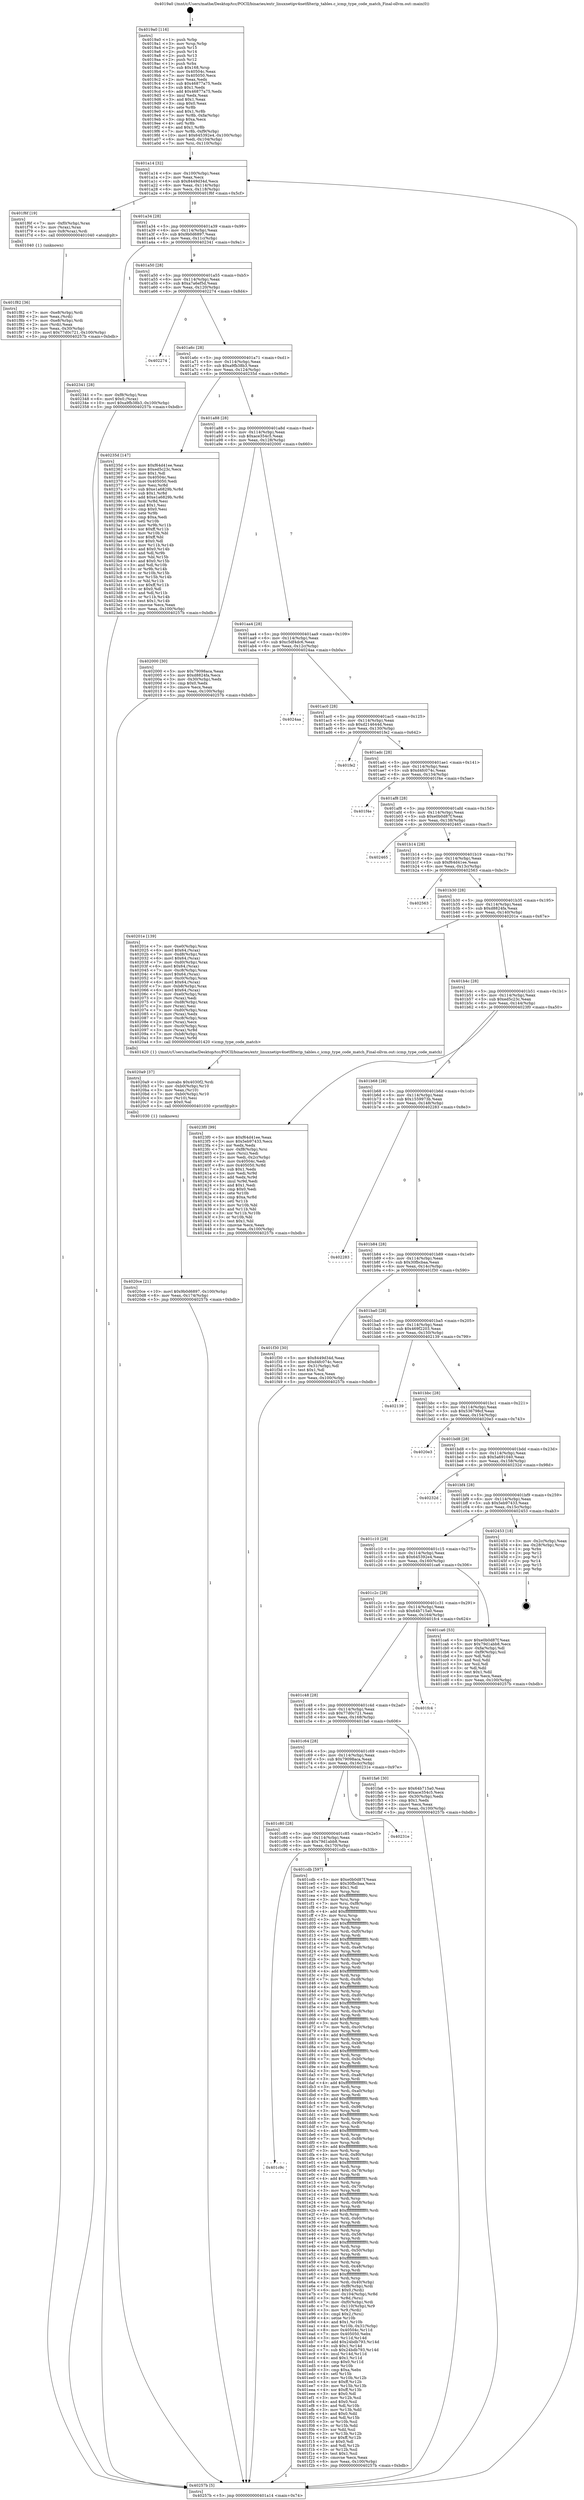 digraph "0x4019a0" {
  label = "0x4019a0 (/mnt/c/Users/mathe/Desktop/tcc/POCII/binaries/extr_linuxnetipv4netfilterip_tables.c_icmp_type_code_match_Final-ollvm.out::main(0))"
  labelloc = "t"
  node[shape=record]

  Entry [label="",width=0.3,height=0.3,shape=circle,fillcolor=black,style=filled]
  "0x401a14" [label="{
     0x401a14 [32]\l
     | [instrs]\l
     &nbsp;&nbsp;0x401a14 \<+6\>: mov -0x100(%rbp),%eax\l
     &nbsp;&nbsp;0x401a1a \<+2\>: mov %eax,%ecx\l
     &nbsp;&nbsp;0x401a1c \<+6\>: sub $0x8449d34d,%ecx\l
     &nbsp;&nbsp;0x401a22 \<+6\>: mov %eax,-0x114(%rbp)\l
     &nbsp;&nbsp;0x401a28 \<+6\>: mov %ecx,-0x118(%rbp)\l
     &nbsp;&nbsp;0x401a2e \<+6\>: je 0000000000401f6f \<main+0x5cf\>\l
  }"]
  "0x401f6f" [label="{
     0x401f6f [19]\l
     | [instrs]\l
     &nbsp;&nbsp;0x401f6f \<+7\>: mov -0xf0(%rbp),%rax\l
     &nbsp;&nbsp;0x401f76 \<+3\>: mov (%rax),%rax\l
     &nbsp;&nbsp;0x401f79 \<+4\>: mov 0x8(%rax),%rdi\l
     &nbsp;&nbsp;0x401f7d \<+5\>: call 0000000000401040 \<atoi@plt\>\l
     | [calls]\l
     &nbsp;&nbsp;0x401040 \{1\} (unknown)\l
  }"]
  "0x401a34" [label="{
     0x401a34 [28]\l
     | [instrs]\l
     &nbsp;&nbsp;0x401a34 \<+5\>: jmp 0000000000401a39 \<main+0x99\>\l
     &nbsp;&nbsp;0x401a39 \<+6\>: mov -0x114(%rbp),%eax\l
     &nbsp;&nbsp;0x401a3f \<+5\>: sub $0x9b0d6897,%eax\l
     &nbsp;&nbsp;0x401a44 \<+6\>: mov %eax,-0x11c(%rbp)\l
     &nbsp;&nbsp;0x401a4a \<+6\>: je 0000000000402341 \<main+0x9a1\>\l
  }"]
  Exit [label="",width=0.3,height=0.3,shape=circle,fillcolor=black,style=filled,peripheries=2]
  "0x402341" [label="{
     0x402341 [28]\l
     | [instrs]\l
     &nbsp;&nbsp;0x402341 \<+7\>: mov -0xf8(%rbp),%rax\l
     &nbsp;&nbsp;0x402348 \<+6\>: movl $0x0,(%rax)\l
     &nbsp;&nbsp;0x40234e \<+10\>: movl $0xa9fb38b3,-0x100(%rbp)\l
     &nbsp;&nbsp;0x402358 \<+5\>: jmp 000000000040257b \<main+0xbdb\>\l
  }"]
  "0x401a50" [label="{
     0x401a50 [28]\l
     | [instrs]\l
     &nbsp;&nbsp;0x401a50 \<+5\>: jmp 0000000000401a55 \<main+0xb5\>\l
     &nbsp;&nbsp;0x401a55 \<+6\>: mov -0x114(%rbp),%eax\l
     &nbsp;&nbsp;0x401a5b \<+5\>: sub $0xa7a6ef5d,%eax\l
     &nbsp;&nbsp;0x401a60 \<+6\>: mov %eax,-0x120(%rbp)\l
     &nbsp;&nbsp;0x401a66 \<+6\>: je 0000000000402274 \<main+0x8d4\>\l
  }"]
  "0x4020ce" [label="{
     0x4020ce [21]\l
     | [instrs]\l
     &nbsp;&nbsp;0x4020ce \<+10\>: movl $0x9b0d6897,-0x100(%rbp)\l
     &nbsp;&nbsp;0x4020d8 \<+6\>: mov %eax,-0x174(%rbp)\l
     &nbsp;&nbsp;0x4020de \<+5\>: jmp 000000000040257b \<main+0xbdb\>\l
  }"]
  "0x402274" [label="{
     0x402274\l
  }", style=dashed]
  "0x401a6c" [label="{
     0x401a6c [28]\l
     | [instrs]\l
     &nbsp;&nbsp;0x401a6c \<+5\>: jmp 0000000000401a71 \<main+0xd1\>\l
     &nbsp;&nbsp;0x401a71 \<+6\>: mov -0x114(%rbp),%eax\l
     &nbsp;&nbsp;0x401a77 \<+5\>: sub $0xa9fb38b3,%eax\l
     &nbsp;&nbsp;0x401a7c \<+6\>: mov %eax,-0x124(%rbp)\l
     &nbsp;&nbsp;0x401a82 \<+6\>: je 000000000040235d \<main+0x9bd\>\l
  }"]
  "0x4020a9" [label="{
     0x4020a9 [37]\l
     | [instrs]\l
     &nbsp;&nbsp;0x4020a9 \<+10\>: movabs $0x4030f2,%rdi\l
     &nbsp;&nbsp;0x4020b3 \<+7\>: mov -0xb0(%rbp),%r10\l
     &nbsp;&nbsp;0x4020ba \<+3\>: mov %eax,(%r10)\l
     &nbsp;&nbsp;0x4020bd \<+7\>: mov -0xb0(%rbp),%r10\l
     &nbsp;&nbsp;0x4020c4 \<+3\>: mov (%r10),%esi\l
     &nbsp;&nbsp;0x4020c7 \<+2\>: mov $0x0,%al\l
     &nbsp;&nbsp;0x4020c9 \<+5\>: call 0000000000401030 \<printf@plt\>\l
     | [calls]\l
     &nbsp;&nbsp;0x401030 \{1\} (unknown)\l
  }"]
  "0x40235d" [label="{
     0x40235d [147]\l
     | [instrs]\l
     &nbsp;&nbsp;0x40235d \<+5\>: mov $0xf64d41ee,%eax\l
     &nbsp;&nbsp;0x402362 \<+5\>: mov $0xed5c23c,%ecx\l
     &nbsp;&nbsp;0x402367 \<+2\>: mov $0x1,%dl\l
     &nbsp;&nbsp;0x402369 \<+7\>: mov 0x40504c,%esi\l
     &nbsp;&nbsp;0x402370 \<+7\>: mov 0x405050,%edi\l
     &nbsp;&nbsp;0x402377 \<+3\>: mov %esi,%r8d\l
     &nbsp;&nbsp;0x40237a \<+7\>: sub $0xe1a6829b,%r8d\l
     &nbsp;&nbsp;0x402381 \<+4\>: sub $0x1,%r8d\l
     &nbsp;&nbsp;0x402385 \<+7\>: add $0xe1a6829b,%r8d\l
     &nbsp;&nbsp;0x40238c \<+4\>: imul %r8d,%esi\l
     &nbsp;&nbsp;0x402390 \<+3\>: and $0x1,%esi\l
     &nbsp;&nbsp;0x402393 \<+3\>: cmp $0x0,%esi\l
     &nbsp;&nbsp;0x402396 \<+4\>: sete %r9b\l
     &nbsp;&nbsp;0x40239a \<+3\>: cmp $0xa,%edi\l
     &nbsp;&nbsp;0x40239d \<+4\>: setl %r10b\l
     &nbsp;&nbsp;0x4023a1 \<+3\>: mov %r9b,%r11b\l
     &nbsp;&nbsp;0x4023a4 \<+4\>: xor $0xff,%r11b\l
     &nbsp;&nbsp;0x4023a8 \<+3\>: mov %r10b,%bl\l
     &nbsp;&nbsp;0x4023ab \<+3\>: xor $0xff,%bl\l
     &nbsp;&nbsp;0x4023ae \<+3\>: xor $0x0,%dl\l
     &nbsp;&nbsp;0x4023b1 \<+3\>: mov %r11b,%r14b\l
     &nbsp;&nbsp;0x4023b4 \<+4\>: and $0x0,%r14b\l
     &nbsp;&nbsp;0x4023b8 \<+3\>: and %dl,%r9b\l
     &nbsp;&nbsp;0x4023bb \<+3\>: mov %bl,%r15b\l
     &nbsp;&nbsp;0x4023be \<+4\>: and $0x0,%r15b\l
     &nbsp;&nbsp;0x4023c2 \<+3\>: and %dl,%r10b\l
     &nbsp;&nbsp;0x4023c5 \<+3\>: or %r9b,%r14b\l
     &nbsp;&nbsp;0x4023c8 \<+3\>: or %r10b,%r15b\l
     &nbsp;&nbsp;0x4023cb \<+3\>: xor %r15b,%r14b\l
     &nbsp;&nbsp;0x4023ce \<+3\>: or %bl,%r11b\l
     &nbsp;&nbsp;0x4023d1 \<+4\>: xor $0xff,%r11b\l
     &nbsp;&nbsp;0x4023d5 \<+3\>: or $0x0,%dl\l
     &nbsp;&nbsp;0x4023d8 \<+3\>: and %dl,%r11b\l
     &nbsp;&nbsp;0x4023db \<+3\>: or %r11b,%r14b\l
     &nbsp;&nbsp;0x4023de \<+4\>: test $0x1,%r14b\l
     &nbsp;&nbsp;0x4023e2 \<+3\>: cmovne %ecx,%eax\l
     &nbsp;&nbsp;0x4023e5 \<+6\>: mov %eax,-0x100(%rbp)\l
     &nbsp;&nbsp;0x4023eb \<+5\>: jmp 000000000040257b \<main+0xbdb\>\l
  }"]
  "0x401a88" [label="{
     0x401a88 [28]\l
     | [instrs]\l
     &nbsp;&nbsp;0x401a88 \<+5\>: jmp 0000000000401a8d \<main+0xed\>\l
     &nbsp;&nbsp;0x401a8d \<+6\>: mov -0x114(%rbp),%eax\l
     &nbsp;&nbsp;0x401a93 \<+5\>: sub $0xace354c5,%eax\l
     &nbsp;&nbsp;0x401a98 \<+6\>: mov %eax,-0x128(%rbp)\l
     &nbsp;&nbsp;0x401a9e \<+6\>: je 0000000000402000 \<main+0x660\>\l
  }"]
  "0x401f82" [label="{
     0x401f82 [36]\l
     | [instrs]\l
     &nbsp;&nbsp;0x401f82 \<+7\>: mov -0xe8(%rbp),%rdi\l
     &nbsp;&nbsp;0x401f89 \<+2\>: mov %eax,(%rdi)\l
     &nbsp;&nbsp;0x401f8b \<+7\>: mov -0xe8(%rbp),%rdi\l
     &nbsp;&nbsp;0x401f92 \<+2\>: mov (%rdi),%eax\l
     &nbsp;&nbsp;0x401f94 \<+3\>: mov %eax,-0x30(%rbp)\l
     &nbsp;&nbsp;0x401f97 \<+10\>: movl $0x77d0c721,-0x100(%rbp)\l
     &nbsp;&nbsp;0x401fa1 \<+5\>: jmp 000000000040257b \<main+0xbdb\>\l
  }"]
  "0x402000" [label="{
     0x402000 [30]\l
     | [instrs]\l
     &nbsp;&nbsp;0x402000 \<+5\>: mov $0x79098aca,%eax\l
     &nbsp;&nbsp;0x402005 \<+5\>: mov $0xd8824fa,%ecx\l
     &nbsp;&nbsp;0x40200a \<+3\>: mov -0x30(%rbp),%edx\l
     &nbsp;&nbsp;0x40200d \<+3\>: cmp $0x0,%edx\l
     &nbsp;&nbsp;0x402010 \<+3\>: cmove %ecx,%eax\l
     &nbsp;&nbsp;0x402013 \<+6\>: mov %eax,-0x100(%rbp)\l
     &nbsp;&nbsp;0x402019 \<+5\>: jmp 000000000040257b \<main+0xbdb\>\l
  }"]
  "0x401aa4" [label="{
     0x401aa4 [28]\l
     | [instrs]\l
     &nbsp;&nbsp;0x401aa4 \<+5\>: jmp 0000000000401aa9 \<main+0x109\>\l
     &nbsp;&nbsp;0x401aa9 \<+6\>: mov -0x114(%rbp),%eax\l
     &nbsp;&nbsp;0x401aaf \<+5\>: sub $0xc5df4dc6,%eax\l
     &nbsp;&nbsp;0x401ab4 \<+6\>: mov %eax,-0x12c(%rbp)\l
     &nbsp;&nbsp;0x401aba \<+6\>: je 00000000004024aa \<main+0xb0a\>\l
  }"]
  "0x401c9c" [label="{
     0x401c9c\l
  }", style=dashed]
  "0x4024aa" [label="{
     0x4024aa\l
  }", style=dashed]
  "0x401ac0" [label="{
     0x401ac0 [28]\l
     | [instrs]\l
     &nbsp;&nbsp;0x401ac0 \<+5\>: jmp 0000000000401ac5 \<main+0x125\>\l
     &nbsp;&nbsp;0x401ac5 \<+6\>: mov -0x114(%rbp),%eax\l
     &nbsp;&nbsp;0x401acb \<+5\>: sub $0xd214644d,%eax\l
     &nbsp;&nbsp;0x401ad0 \<+6\>: mov %eax,-0x130(%rbp)\l
     &nbsp;&nbsp;0x401ad6 \<+6\>: je 0000000000401fe2 \<main+0x642\>\l
  }"]
  "0x401cdb" [label="{
     0x401cdb [597]\l
     | [instrs]\l
     &nbsp;&nbsp;0x401cdb \<+5\>: mov $0xe0b0d87f,%eax\l
     &nbsp;&nbsp;0x401ce0 \<+5\>: mov $0x30fbcbaa,%ecx\l
     &nbsp;&nbsp;0x401ce5 \<+2\>: mov $0x1,%dl\l
     &nbsp;&nbsp;0x401ce7 \<+3\>: mov %rsp,%rsi\l
     &nbsp;&nbsp;0x401cea \<+4\>: add $0xfffffffffffffff0,%rsi\l
     &nbsp;&nbsp;0x401cee \<+3\>: mov %rsi,%rsp\l
     &nbsp;&nbsp;0x401cf1 \<+7\>: mov %rsi,-0xf8(%rbp)\l
     &nbsp;&nbsp;0x401cf8 \<+3\>: mov %rsp,%rsi\l
     &nbsp;&nbsp;0x401cfb \<+4\>: add $0xfffffffffffffff0,%rsi\l
     &nbsp;&nbsp;0x401cff \<+3\>: mov %rsi,%rsp\l
     &nbsp;&nbsp;0x401d02 \<+3\>: mov %rsp,%rdi\l
     &nbsp;&nbsp;0x401d05 \<+4\>: add $0xfffffffffffffff0,%rdi\l
     &nbsp;&nbsp;0x401d09 \<+3\>: mov %rdi,%rsp\l
     &nbsp;&nbsp;0x401d0c \<+7\>: mov %rdi,-0xf0(%rbp)\l
     &nbsp;&nbsp;0x401d13 \<+3\>: mov %rsp,%rdi\l
     &nbsp;&nbsp;0x401d16 \<+4\>: add $0xfffffffffffffff0,%rdi\l
     &nbsp;&nbsp;0x401d1a \<+3\>: mov %rdi,%rsp\l
     &nbsp;&nbsp;0x401d1d \<+7\>: mov %rdi,-0xe8(%rbp)\l
     &nbsp;&nbsp;0x401d24 \<+3\>: mov %rsp,%rdi\l
     &nbsp;&nbsp;0x401d27 \<+4\>: add $0xfffffffffffffff0,%rdi\l
     &nbsp;&nbsp;0x401d2b \<+3\>: mov %rdi,%rsp\l
     &nbsp;&nbsp;0x401d2e \<+7\>: mov %rdi,-0xe0(%rbp)\l
     &nbsp;&nbsp;0x401d35 \<+3\>: mov %rsp,%rdi\l
     &nbsp;&nbsp;0x401d38 \<+4\>: add $0xfffffffffffffff0,%rdi\l
     &nbsp;&nbsp;0x401d3c \<+3\>: mov %rdi,%rsp\l
     &nbsp;&nbsp;0x401d3f \<+7\>: mov %rdi,-0xd8(%rbp)\l
     &nbsp;&nbsp;0x401d46 \<+3\>: mov %rsp,%rdi\l
     &nbsp;&nbsp;0x401d49 \<+4\>: add $0xfffffffffffffff0,%rdi\l
     &nbsp;&nbsp;0x401d4d \<+3\>: mov %rdi,%rsp\l
     &nbsp;&nbsp;0x401d50 \<+7\>: mov %rdi,-0xd0(%rbp)\l
     &nbsp;&nbsp;0x401d57 \<+3\>: mov %rsp,%rdi\l
     &nbsp;&nbsp;0x401d5a \<+4\>: add $0xfffffffffffffff0,%rdi\l
     &nbsp;&nbsp;0x401d5e \<+3\>: mov %rdi,%rsp\l
     &nbsp;&nbsp;0x401d61 \<+7\>: mov %rdi,-0xc8(%rbp)\l
     &nbsp;&nbsp;0x401d68 \<+3\>: mov %rsp,%rdi\l
     &nbsp;&nbsp;0x401d6b \<+4\>: add $0xfffffffffffffff0,%rdi\l
     &nbsp;&nbsp;0x401d6f \<+3\>: mov %rdi,%rsp\l
     &nbsp;&nbsp;0x401d72 \<+7\>: mov %rdi,-0xc0(%rbp)\l
     &nbsp;&nbsp;0x401d79 \<+3\>: mov %rsp,%rdi\l
     &nbsp;&nbsp;0x401d7c \<+4\>: add $0xfffffffffffffff0,%rdi\l
     &nbsp;&nbsp;0x401d80 \<+3\>: mov %rdi,%rsp\l
     &nbsp;&nbsp;0x401d83 \<+7\>: mov %rdi,-0xb8(%rbp)\l
     &nbsp;&nbsp;0x401d8a \<+3\>: mov %rsp,%rdi\l
     &nbsp;&nbsp;0x401d8d \<+4\>: add $0xfffffffffffffff0,%rdi\l
     &nbsp;&nbsp;0x401d91 \<+3\>: mov %rdi,%rsp\l
     &nbsp;&nbsp;0x401d94 \<+7\>: mov %rdi,-0xb0(%rbp)\l
     &nbsp;&nbsp;0x401d9b \<+3\>: mov %rsp,%rdi\l
     &nbsp;&nbsp;0x401d9e \<+4\>: add $0xfffffffffffffff0,%rdi\l
     &nbsp;&nbsp;0x401da2 \<+3\>: mov %rdi,%rsp\l
     &nbsp;&nbsp;0x401da5 \<+7\>: mov %rdi,-0xa8(%rbp)\l
     &nbsp;&nbsp;0x401dac \<+3\>: mov %rsp,%rdi\l
     &nbsp;&nbsp;0x401daf \<+4\>: add $0xfffffffffffffff0,%rdi\l
     &nbsp;&nbsp;0x401db3 \<+3\>: mov %rdi,%rsp\l
     &nbsp;&nbsp;0x401db6 \<+7\>: mov %rdi,-0xa0(%rbp)\l
     &nbsp;&nbsp;0x401dbd \<+3\>: mov %rsp,%rdi\l
     &nbsp;&nbsp;0x401dc0 \<+4\>: add $0xfffffffffffffff0,%rdi\l
     &nbsp;&nbsp;0x401dc4 \<+3\>: mov %rdi,%rsp\l
     &nbsp;&nbsp;0x401dc7 \<+7\>: mov %rdi,-0x98(%rbp)\l
     &nbsp;&nbsp;0x401dce \<+3\>: mov %rsp,%rdi\l
     &nbsp;&nbsp;0x401dd1 \<+4\>: add $0xfffffffffffffff0,%rdi\l
     &nbsp;&nbsp;0x401dd5 \<+3\>: mov %rdi,%rsp\l
     &nbsp;&nbsp;0x401dd8 \<+7\>: mov %rdi,-0x90(%rbp)\l
     &nbsp;&nbsp;0x401ddf \<+3\>: mov %rsp,%rdi\l
     &nbsp;&nbsp;0x401de2 \<+4\>: add $0xfffffffffffffff0,%rdi\l
     &nbsp;&nbsp;0x401de6 \<+3\>: mov %rdi,%rsp\l
     &nbsp;&nbsp;0x401de9 \<+7\>: mov %rdi,-0x88(%rbp)\l
     &nbsp;&nbsp;0x401df0 \<+3\>: mov %rsp,%rdi\l
     &nbsp;&nbsp;0x401df3 \<+4\>: add $0xfffffffffffffff0,%rdi\l
     &nbsp;&nbsp;0x401df7 \<+3\>: mov %rdi,%rsp\l
     &nbsp;&nbsp;0x401dfa \<+4\>: mov %rdi,-0x80(%rbp)\l
     &nbsp;&nbsp;0x401dfe \<+3\>: mov %rsp,%rdi\l
     &nbsp;&nbsp;0x401e01 \<+4\>: add $0xfffffffffffffff0,%rdi\l
     &nbsp;&nbsp;0x401e05 \<+3\>: mov %rdi,%rsp\l
     &nbsp;&nbsp;0x401e08 \<+4\>: mov %rdi,-0x78(%rbp)\l
     &nbsp;&nbsp;0x401e0c \<+3\>: mov %rsp,%rdi\l
     &nbsp;&nbsp;0x401e0f \<+4\>: add $0xfffffffffffffff0,%rdi\l
     &nbsp;&nbsp;0x401e13 \<+3\>: mov %rdi,%rsp\l
     &nbsp;&nbsp;0x401e16 \<+4\>: mov %rdi,-0x70(%rbp)\l
     &nbsp;&nbsp;0x401e1a \<+3\>: mov %rsp,%rdi\l
     &nbsp;&nbsp;0x401e1d \<+4\>: add $0xfffffffffffffff0,%rdi\l
     &nbsp;&nbsp;0x401e21 \<+3\>: mov %rdi,%rsp\l
     &nbsp;&nbsp;0x401e24 \<+4\>: mov %rdi,-0x68(%rbp)\l
     &nbsp;&nbsp;0x401e28 \<+3\>: mov %rsp,%rdi\l
     &nbsp;&nbsp;0x401e2b \<+4\>: add $0xfffffffffffffff0,%rdi\l
     &nbsp;&nbsp;0x401e2f \<+3\>: mov %rdi,%rsp\l
     &nbsp;&nbsp;0x401e32 \<+4\>: mov %rdi,-0x60(%rbp)\l
     &nbsp;&nbsp;0x401e36 \<+3\>: mov %rsp,%rdi\l
     &nbsp;&nbsp;0x401e39 \<+4\>: add $0xfffffffffffffff0,%rdi\l
     &nbsp;&nbsp;0x401e3d \<+3\>: mov %rdi,%rsp\l
     &nbsp;&nbsp;0x401e40 \<+4\>: mov %rdi,-0x58(%rbp)\l
     &nbsp;&nbsp;0x401e44 \<+3\>: mov %rsp,%rdi\l
     &nbsp;&nbsp;0x401e47 \<+4\>: add $0xfffffffffffffff0,%rdi\l
     &nbsp;&nbsp;0x401e4b \<+3\>: mov %rdi,%rsp\l
     &nbsp;&nbsp;0x401e4e \<+4\>: mov %rdi,-0x50(%rbp)\l
     &nbsp;&nbsp;0x401e52 \<+3\>: mov %rsp,%rdi\l
     &nbsp;&nbsp;0x401e55 \<+4\>: add $0xfffffffffffffff0,%rdi\l
     &nbsp;&nbsp;0x401e59 \<+3\>: mov %rdi,%rsp\l
     &nbsp;&nbsp;0x401e5c \<+4\>: mov %rdi,-0x48(%rbp)\l
     &nbsp;&nbsp;0x401e60 \<+3\>: mov %rsp,%rdi\l
     &nbsp;&nbsp;0x401e63 \<+4\>: add $0xfffffffffffffff0,%rdi\l
     &nbsp;&nbsp;0x401e67 \<+3\>: mov %rdi,%rsp\l
     &nbsp;&nbsp;0x401e6a \<+4\>: mov %rdi,-0x40(%rbp)\l
     &nbsp;&nbsp;0x401e6e \<+7\>: mov -0xf8(%rbp),%rdi\l
     &nbsp;&nbsp;0x401e75 \<+6\>: movl $0x0,(%rdi)\l
     &nbsp;&nbsp;0x401e7b \<+7\>: mov -0x104(%rbp),%r8d\l
     &nbsp;&nbsp;0x401e82 \<+3\>: mov %r8d,(%rsi)\l
     &nbsp;&nbsp;0x401e85 \<+7\>: mov -0xf0(%rbp),%rdi\l
     &nbsp;&nbsp;0x401e8c \<+7\>: mov -0x110(%rbp),%r9\l
     &nbsp;&nbsp;0x401e93 \<+3\>: mov %r9,(%rdi)\l
     &nbsp;&nbsp;0x401e96 \<+3\>: cmpl $0x2,(%rsi)\l
     &nbsp;&nbsp;0x401e99 \<+4\>: setne %r10b\l
     &nbsp;&nbsp;0x401e9d \<+4\>: and $0x1,%r10b\l
     &nbsp;&nbsp;0x401ea1 \<+4\>: mov %r10b,-0x31(%rbp)\l
     &nbsp;&nbsp;0x401ea5 \<+8\>: mov 0x40504c,%r11d\l
     &nbsp;&nbsp;0x401ead \<+7\>: mov 0x405050,%ebx\l
     &nbsp;&nbsp;0x401eb4 \<+3\>: mov %r11d,%r14d\l
     &nbsp;&nbsp;0x401eb7 \<+7\>: add $0x24bdb793,%r14d\l
     &nbsp;&nbsp;0x401ebe \<+4\>: sub $0x1,%r14d\l
     &nbsp;&nbsp;0x401ec2 \<+7\>: sub $0x24bdb793,%r14d\l
     &nbsp;&nbsp;0x401ec9 \<+4\>: imul %r14d,%r11d\l
     &nbsp;&nbsp;0x401ecd \<+4\>: and $0x1,%r11d\l
     &nbsp;&nbsp;0x401ed1 \<+4\>: cmp $0x0,%r11d\l
     &nbsp;&nbsp;0x401ed5 \<+4\>: sete %r10b\l
     &nbsp;&nbsp;0x401ed9 \<+3\>: cmp $0xa,%ebx\l
     &nbsp;&nbsp;0x401edc \<+4\>: setl %r15b\l
     &nbsp;&nbsp;0x401ee0 \<+3\>: mov %r10b,%r12b\l
     &nbsp;&nbsp;0x401ee3 \<+4\>: xor $0xff,%r12b\l
     &nbsp;&nbsp;0x401ee7 \<+3\>: mov %r15b,%r13b\l
     &nbsp;&nbsp;0x401eea \<+4\>: xor $0xff,%r13b\l
     &nbsp;&nbsp;0x401eee \<+3\>: xor $0x0,%dl\l
     &nbsp;&nbsp;0x401ef1 \<+3\>: mov %r12b,%sil\l
     &nbsp;&nbsp;0x401ef4 \<+4\>: and $0x0,%sil\l
     &nbsp;&nbsp;0x401ef8 \<+3\>: and %dl,%r10b\l
     &nbsp;&nbsp;0x401efb \<+3\>: mov %r13b,%dil\l
     &nbsp;&nbsp;0x401efe \<+4\>: and $0x0,%dil\l
     &nbsp;&nbsp;0x401f02 \<+3\>: and %dl,%r15b\l
     &nbsp;&nbsp;0x401f05 \<+3\>: or %r10b,%sil\l
     &nbsp;&nbsp;0x401f08 \<+3\>: or %r15b,%dil\l
     &nbsp;&nbsp;0x401f0b \<+3\>: xor %dil,%sil\l
     &nbsp;&nbsp;0x401f0e \<+3\>: or %r13b,%r12b\l
     &nbsp;&nbsp;0x401f11 \<+4\>: xor $0xff,%r12b\l
     &nbsp;&nbsp;0x401f15 \<+3\>: or $0x0,%dl\l
     &nbsp;&nbsp;0x401f18 \<+3\>: and %dl,%r12b\l
     &nbsp;&nbsp;0x401f1b \<+3\>: or %r12b,%sil\l
     &nbsp;&nbsp;0x401f1e \<+4\>: test $0x1,%sil\l
     &nbsp;&nbsp;0x401f22 \<+3\>: cmovne %ecx,%eax\l
     &nbsp;&nbsp;0x401f25 \<+6\>: mov %eax,-0x100(%rbp)\l
     &nbsp;&nbsp;0x401f2b \<+5\>: jmp 000000000040257b \<main+0xbdb\>\l
  }"]
  "0x401fe2" [label="{
     0x401fe2\l
  }", style=dashed]
  "0x401adc" [label="{
     0x401adc [28]\l
     | [instrs]\l
     &nbsp;&nbsp;0x401adc \<+5\>: jmp 0000000000401ae1 \<main+0x141\>\l
     &nbsp;&nbsp;0x401ae1 \<+6\>: mov -0x114(%rbp),%eax\l
     &nbsp;&nbsp;0x401ae7 \<+5\>: sub $0xd4fc074c,%eax\l
     &nbsp;&nbsp;0x401aec \<+6\>: mov %eax,-0x134(%rbp)\l
     &nbsp;&nbsp;0x401af2 \<+6\>: je 0000000000401f4e \<main+0x5ae\>\l
  }"]
  "0x401c80" [label="{
     0x401c80 [28]\l
     | [instrs]\l
     &nbsp;&nbsp;0x401c80 \<+5\>: jmp 0000000000401c85 \<main+0x2e5\>\l
     &nbsp;&nbsp;0x401c85 \<+6\>: mov -0x114(%rbp),%eax\l
     &nbsp;&nbsp;0x401c8b \<+5\>: sub $0x79d1abb8,%eax\l
     &nbsp;&nbsp;0x401c90 \<+6\>: mov %eax,-0x170(%rbp)\l
     &nbsp;&nbsp;0x401c96 \<+6\>: je 0000000000401cdb \<main+0x33b\>\l
  }"]
  "0x401f4e" [label="{
     0x401f4e\l
  }", style=dashed]
  "0x401af8" [label="{
     0x401af8 [28]\l
     | [instrs]\l
     &nbsp;&nbsp;0x401af8 \<+5\>: jmp 0000000000401afd \<main+0x15d\>\l
     &nbsp;&nbsp;0x401afd \<+6\>: mov -0x114(%rbp),%eax\l
     &nbsp;&nbsp;0x401b03 \<+5\>: sub $0xe0b0d87f,%eax\l
     &nbsp;&nbsp;0x401b08 \<+6\>: mov %eax,-0x138(%rbp)\l
     &nbsp;&nbsp;0x401b0e \<+6\>: je 0000000000402465 \<main+0xac5\>\l
  }"]
  "0x40231e" [label="{
     0x40231e\l
  }", style=dashed]
  "0x402465" [label="{
     0x402465\l
  }", style=dashed]
  "0x401b14" [label="{
     0x401b14 [28]\l
     | [instrs]\l
     &nbsp;&nbsp;0x401b14 \<+5\>: jmp 0000000000401b19 \<main+0x179\>\l
     &nbsp;&nbsp;0x401b19 \<+6\>: mov -0x114(%rbp),%eax\l
     &nbsp;&nbsp;0x401b1f \<+5\>: sub $0xf64d41ee,%eax\l
     &nbsp;&nbsp;0x401b24 \<+6\>: mov %eax,-0x13c(%rbp)\l
     &nbsp;&nbsp;0x401b2a \<+6\>: je 0000000000402563 \<main+0xbc3\>\l
  }"]
  "0x401c64" [label="{
     0x401c64 [28]\l
     | [instrs]\l
     &nbsp;&nbsp;0x401c64 \<+5\>: jmp 0000000000401c69 \<main+0x2c9\>\l
     &nbsp;&nbsp;0x401c69 \<+6\>: mov -0x114(%rbp),%eax\l
     &nbsp;&nbsp;0x401c6f \<+5\>: sub $0x79098aca,%eax\l
     &nbsp;&nbsp;0x401c74 \<+6\>: mov %eax,-0x16c(%rbp)\l
     &nbsp;&nbsp;0x401c7a \<+6\>: je 000000000040231e \<main+0x97e\>\l
  }"]
  "0x402563" [label="{
     0x402563\l
  }", style=dashed]
  "0x401b30" [label="{
     0x401b30 [28]\l
     | [instrs]\l
     &nbsp;&nbsp;0x401b30 \<+5\>: jmp 0000000000401b35 \<main+0x195\>\l
     &nbsp;&nbsp;0x401b35 \<+6\>: mov -0x114(%rbp),%eax\l
     &nbsp;&nbsp;0x401b3b \<+5\>: sub $0xd8824fa,%eax\l
     &nbsp;&nbsp;0x401b40 \<+6\>: mov %eax,-0x140(%rbp)\l
     &nbsp;&nbsp;0x401b46 \<+6\>: je 000000000040201e \<main+0x67e\>\l
  }"]
  "0x401fa6" [label="{
     0x401fa6 [30]\l
     | [instrs]\l
     &nbsp;&nbsp;0x401fa6 \<+5\>: mov $0x64b715a0,%eax\l
     &nbsp;&nbsp;0x401fab \<+5\>: mov $0xace354c5,%ecx\l
     &nbsp;&nbsp;0x401fb0 \<+3\>: mov -0x30(%rbp),%edx\l
     &nbsp;&nbsp;0x401fb3 \<+3\>: cmp $0x1,%edx\l
     &nbsp;&nbsp;0x401fb6 \<+3\>: cmovl %ecx,%eax\l
     &nbsp;&nbsp;0x401fb9 \<+6\>: mov %eax,-0x100(%rbp)\l
     &nbsp;&nbsp;0x401fbf \<+5\>: jmp 000000000040257b \<main+0xbdb\>\l
  }"]
  "0x40201e" [label="{
     0x40201e [139]\l
     | [instrs]\l
     &nbsp;&nbsp;0x40201e \<+7\>: mov -0xe0(%rbp),%rax\l
     &nbsp;&nbsp;0x402025 \<+6\>: movl $0x64,(%rax)\l
     &nbsp;&nbsp;0x40202b \<+7\>: mov -0xd8(%rbp),%rax\l
     &nbsp;&nbsp;0x402032 \<+6\>: movl $0x64,(%rax)\l
     &nbsp;&nbsp;0x402038 \<+7\>: mov -0xd0(%rbp),%rax\l
     &nbsp;&nbsp;0x40203f \<+6\>: movl $0x64,(%rax)\l
     &nbsp;&nbsp;0x402045 \<+7\>: mov -0xc8(%rbp),%rax\l
     &nbsp;&nbsp;0x40204c \<+6\>: movl $0x64,(%rax)\l
     &nbsp;&nbsp;0x402052 \<+7\>: mov -0xc0(%rbp),%rax\l
     &nbsp;&nbsp;0x402059 \<+6\>: movl $0x64,(%rax)\l
     &nbsp;&nbsp;0x40205f \<+7\>: mov -0xb8(%rbp),%rax\l
     &nbsp;&nbsp;0x402066 \<+6\>: movl $0x64,(%rax)\l
     &nbsp;&nbsp;0x40206c \<+7\>: mov -0xe0(%rbp),%rax\l
     &nbsp;&nbsp;0x402073 \<+2\>: mov (%rax),%edi\l
     &nbsp;&nbsp;0x402075 \<+7\>: mov -0xd8(%rbp),%rax\l
     &nbsp;&nbsp;0x40207c \<+2\>: mov (%rax),%esi\l
     &nbsp;&nbsp;0x40207e \<+7\>: mov -0xd0(%rbp),%rax\l
     &nbsp;&nbsp;0x402085 \<+2\>: mov (%rax),%edx\l
     &nbsp;&nbsp;0x402087 \<+7\>: mov -0xc8(%rbp),%rax\l
     &nbsp;&nbsp;0x40208e \<+2\>: mov (%rax),%ecx\l
     &nbsp;&nbsp;0x402090 \<+7\>: mov -0xc0(%rbp),%rax\l
     &nbsp;&nbsp;0x402097 \<+3\>: mov (%rax),%r8d\l
     &nbsp;&nbsp;0x40209a \<+7\>: mov -0xb8(%rbp),%rax\l
     &nbsp;&nbsp;0x4020a1 \<+3\>: mov (%rax),%r9d\l
     &nbsp;&nbsp;0x4020a4 \<+5\>: call 0000000000401420 \<icmp_type_code_match\>\l
     | [calls]\l
     &nbsp;&nbsp;0x401420 \{1\} (/mnt/c/Users/mathe/Desktop/tcc/POCII/binaries/extr_linuxnetipv4netfilterip_tables.c_icmp_type_code_match_Final-ollvm.out::icmp_type_code_match)\l
  }"]
  "0x401b4c" [label="{
     0x401b4c [28]\l
     | [instrs]\l
     &nbsp;&nbsp;0x401b4c \<+5\>: jmp 0000000000401b51 \<main+0x1b1\>\l
     &nbsp;&nbsp;0x401b51 \<+6\>: mov -0x114(%rbp),%eax\l
     &nbsp;&nbsp;0x401b57 \<+5\>: sub $0xed5c23c,%eax\l
     &nbsp;&nbsp;0x401b5c \<+6\>: mov %eax,-0x144(%rbp)\l
     &nbsp;&nbsp;0x401b62 \<+6\>: je 00000000004023f0 \<main+0xa50\>\l
  }"]
  "0x401c48" [label="{
     0x401c48 [28]\l
     | [instrs]\l
     &nbsp;&nbsp;0x401c48 \<+5\>: jmp 0000000000401c4d \<main+0x2ad\>\l
     &nbsp;&nbsp;0x401c4d \<+6\>: mov -0x114(%rbp),%eax\l
     &nbsp;&nbsp;0x401c53 \<+5\>: sub $0x77d0c721,%eax\l
     &nbsp;&nbsp;0x401c58 \<+6\>: mov %eax,-0x168(%rbp)\l
     &nbsp;&nbsp;0x401c5e \<+6\>: je 0000000000401fa6 \<main+0x606\>\l
  }"]
  "0x4023f0" [label="{
     0x4023f0 [99]\l
     | [instrs]\l
     &nbsp;&nbsp;0x4023f0 \<+5\>: mov $0xf64d41ee,%eax\l
     &nbsp;&nbsp;0x4023f5 \<+5\>: mov $0x5eb97433,%ecx\l
     &nbsp;&nbsp;0x4023fa \<+2\>: xor %edx,%edx\l
     &nbsp;&nbsp;0x4023fc \<+7\>: mov -0xf8(%rbp),%rsi\l
     &nbsp;&nbsp;0x402403 \<+2\>: mov (%rsi),%edi\l
     &nbsp;&nbsp;0x402405 \<+3\>: mov %edi,-0x2c(%rbp)\l
     &nbsp;&nbsp;0x402408 \<+7\>: mov 0x40504c,%edi\l
     &nbsp;&nbsp;0x40240f \<+8\>: mov 0x405050,%r8d\l
     &nbsp;&nbsp;0x402417 \<+3\>: sub $0x1,%edx\l
     &nbsp;&nbsp;0x40241a \<+3\>: mov %edi,%r9d\l
     &nbsp;&nbsp;0x40241d \<+3\>: add %edx,%r9d\l
     &nbsp;&nbsp;0x402420 \<+4\>: imul %r9d,%edi\l
     &nbsp;&nbsp;0x402424 \<+3\>: and $0x1,%edi\l
     &nbsp;&nbsp;0x402427 \<+3\>: cmp $0x0,%edi\l
     &nbsp;&nbsp;0x40242a \<+4\>: sete %r10b\l
     &nbsp;&nbsp;0x40242e \<+4\>: cmp $0xa,%r8d\l
     &nbsp;&nbsp;0x402432 \<+4\>: setl %r11b\l
     &nbsp;&nbsp;0x402436 \<+3\>: mov %r10b,%bl\l
     &nbsp;&nbsp;0x402439 \<+3\>: and %r11b,%bl\l
     &nbsp;&nbsp;0x40243c \<+3\>: xor %r11b,%r10b\l
     &nbsp;&nbsp;0x40243f \<+3\>: or %r10b,%bl\l
     &nbsp;&nbsp;0x402442 \<+3\>: test $0x1,%bl\l
     &nbsp;&nbsp;0x402445 \<+3\>: cmovne %ecx,%eax\l
     &nbsp;&nbsp;0x402448 \<+6\>: mov %eax,-0x100(%rbp)\l
     &nbsp;&nbsp;0x40244e \<+5\>: jmp 000000000040257b \<main+0xbdb\>\l
  }"]
  "0x401b68" [label="{
     0x401b68 [28]\l
     | [instrs]\l
     &nbsp;&nbsp;0x401b68 \<+5\>: jmp 0000000000401b6d \<main+0x1cd\>\l
     &nbsp;&nbsp;0x401b6d \<+6\>: mov -0x114(%rbp),%eax\l
     &nbsp;&nbsp;0x401b73 \<+5\>: sub $0x1559973b,%eax\l
     &nbsp;&nbsp;0x401b78 \<+6\>: mov %eax,-0x148(%rbp)\l
     &nbsp;&nbsp;0x401b7e \<+6\>: je 0000000000402283 \<main+0x8e3\>\l
  }"]
  "0x401fc4" [label="{
     0x401fc4\l
  }", style=dashed]
  "0x402283" [label="{
     0x402283\l
  }", style=dashed]
  "0x401b84" [label="{
     0x401b84 [28]\l
     | [instrs]\l
     &nbsp;&nbsp;0x401b84 \<+5\>: jmp 0000000000401b89 \<main+0x1e9\>\l
     &nbsp;&nbsp;0x401b89 \<+6\>: mov -0x114(%rbp),%eax\l
     &nbsp;&nbsp;0x401b8f \<+5\>: sub $0x30fbcbaa,%eax\l
     &nbsp;&nbsp;0x401b94 \<+6\>: mov %eax,-0x14c(%rbp)\l
     &nbsp;&nbsp;0x401b9a \<+6\>: je 0000000000401f30 \<main+0x590\>\l
  }"]
  "0x4019a0" [label="{
     0x4019a0 [116]\l
     | [instrs]\l
     &nbsp;&nbsp;0x4019a0 \<+1\>: push %rbp\l
     &nbsp;&nbsp;0x4019a1 \<+3\>: mov %rsp,%rbp\l
     &nbsp;&nbsp;0x4019a4 \<+2\>: push %r15\l
     &nbsp;&nbsp;0x4019a6 \<+2\>: push %r14\l
     &nbsp;&nbsp;0x4019a8 \<+2\>: push %r13\l
     &nbsp;&nbsp;0x4019aa \<+2\>: push %r12\l
     &nbsp;&nbsp;0x4019ac \<+1\>: push %rbx\l
     &nbsp;&nbsp;0x4019ad \<+7\>: sub $0x168,%rsp\l
     &nbsp;&nbsp;0x4019b4 \<+7\>: mov 0x40504c,%eax\l
     &nbsp;&nbsp;0x4019bb \<+7\>: mov 0x405050,%ecx\l
     &nbsp;&nbsp;0x4019c2 \<+2\>: mov %eax,%edx\l
     &nbsp;&nbsp;0x4019c4 \<+6\>: sub $0x46877a75,%edx\l
     &nbsp;&nbsp;0x4019ca \<+3\>: sub $0x1,%edx\l
     &nbsp;&nbsp;0x4019cd \<+6\>: add $0x46877a75,%edx\l
     &nbsp;&nbsp;0x4019d3 \<+3\>: imul %edx,%eax\l
     &nbsp;&nbsp;0x4019d6 \<+3\>: and $0x1,%eax\l
     &nbsp;&nbsp;0x4019d9 \<+3\>: cmp $0x0,%eax\l
     &nbsp;&nbsp;0x4019dc \<+4\>: sete %r8b\l
     &nbsp;&nbsp;0x4019e0 \<+4\>: and $0x1,%r8b\l
     &nbsp;&nbsp;0x4019e4 \<+7\>: mov %r8b,-0xfa(%rbp)\l
     &nbsp;&nbsp;0x4019eb \<+3\>: cmp $0xa,%ecx\l
     &nbsp;&nbsp;0x4019ee \<+4\>: setl %r8b\l
     &nbsp;&nbsp;0x4019f2 \<+4\>: and $0x1,%r8b\l
     &nbsp;&nbsp;0x4019f6 \<+7\>: mov %r8b,-0xf9(%rbp)\l
     &nbsp;&nbsp;0x4019fd \<+10\>: movl $0x645392e4,-0x100(%rbp)\l
     &nbsp;&nbsp;0x401a07 \<+6\>: mov %edi,-0x104(%rbp)\l
     &nbsp;&nbsp;0x401a0d \<+7\>: mov %rsi,-0x110(%rbp)\l
  }"]
  "0x401f30" [label="{
     0x401f30 [30]\l
     | [instrs]\l
     &nbsp;&nbsp;0x401f30 \<+5\>: mov $0x8449d34d,%eax\l
     &nbsp;&nbsp;0x401f35 \<+5\>: mov $0xd4fc074c,%ecx\l
     &nbsp;&nbsp;0x401f3a \<+3\>: mov -0x31(%rbp),%dl\l
     &nbsp;&nbsp;0x401f3d \<+3\>: test $0x1,%dl\l
     &nbsp;&nbsp;0x401f40 \<+3\>: cmovne %ecx,%eax\l
     &nbsp;&nbsp;0x401f43 \<+6\>: mov %eax,-0x100(%rbp)\l
     &nbsp;&nbsp;0x401f49 \<+5\>: jmp 000000000040257b \<main+0xbdb\>\l
  }"]
  "0x401ba0" [label="{
     0x401ba0 [28]\l
     | [instrs]\l
     &nbsp;&nbsp;0x401ba0 \<+5\>: jmp 0000000000401ba5 \<main+0x205\>\l
     &nbsp;&nbsp;0x401ba5 \<+6\>: mov -0x114(%rbp),%eax\l
     &nbsp;&nbsp;0x401bab \<+5\>: sub $0x469f2203,%eax\l
     &nbsp;&nbsp;0x401bb0 \<+6\>: mov %eax,-0x150(%rbp)\l
     &nbsp;&nbsp;0x401bb6 \<+6\>: je 0000000000402139 \<main+0x799\>\l
  }"]
  "0x40257b" [label="{
     0x40257b [5]\l
     | [instrs]\l
     &nbsp;&nbsp;0x40257b \<+5\>: jmp 0000000000401a14 \<main+0x74\>\l
  }"]
  "0x402139" [label="{
     0x402139\l
  }", style=dashed]
  "0x401bbc" [label="{
     0x401bbc [28]\l
     | [instrs]\l
     &nbsp;&nbsp;0x401bbc \<+5\>: jmp 0000000000401bc1 \<main+0x221\>\l
     &nbsp;&nbsp;0x401bc1 \<+6\>: mov -0x114(%rbp),%eax\l
     &nbsp;&nbsp;0x401bc7 \<+5\>: sub $0x536798cf,%eax\l
     &nbsp;&nbsp;0x401bcc \<+6\>: mov %eax,-0x154(%rbp)\l
     &nbsp;&nbsp;0x401bd2 \<+6\>: je 00000000004020e3 \<main+0x743\>\l
  }"]
  "0x401c2c" [label="{
     0x401c2c [28]\l
     | [instrs]\l
     &nbsp;&nbsp;0x401c2c \<+5\>: jmp 0000000000401c31 \<main+0x291\>\l
     &nbsp;&nbsp;0x401c31 \<+6\>: mov -0x114(%rbp),%eax\l
     &nbsp;&nbsp;0x401c37 \<+5\>: sub $0x64b715a0,%eax\l
     &nbsp;&nbsp;0x401c3c \<+6\>: mov %eax,-0x164(%rbp)\l
     &nbsp;&nbsp;0x401c42 \<+6\>: je 0000000000401fc4 \<main+0x624\>\l
  }"]
  "0x4020e3" [label="{
     0x4020e3\l
  }", style=dashed]
  "0x401bd8" [label="{
     0x401bd8 [28]\l
     | [instrs]\l
     &nbsp;&nbsp;0x401bd8 \<+5\>: jmp 0000000000401bdd \<main+0x23d\>\l
     &nbsp;&nbsp;0x401bdd \<+6\>: mov -0x114(%rbp),%eax\l
     &nbsp;&nbsp;0x401be3 \<+5\>: sub $0x5a691040,%eax\l
     &nbsp;&nbsp;0x401be8 \<+6\>: mov %eax,-0x158(%rbp)\l
     &nbsp;&nbsp;0x401bee \<+6\>: je 000000000040232d \<main+0x98d\>\l
  }"]
  "0x401ca6" [label="{
     0x401ca6 [53]\l
     | [instrs]\l
     &nbsp;&nbsp;0x401ca6 \<+5\>: mov $0xe0b0d87f,%eax\l
     &nbsp;&nbsp;0x401cab \<+5\>: mov $0x79d1abb8,%ecx\l
     &nbsp;&nbsp;0x401cb0 \<+6\>: mov -0xfa(%rbp),%dl\l
     &nbsp;&nbsp;0x401cb6 \<+7\>: mov -0xf9(%rbp),%sil\l
     &nbsp;&nbsp;0x401cbd \<+3\>: mov %dl,%dil\l
     &nbsp;&nbsp;0x401cc0 \<+3\>: and %sil,%dil\l
     &nbsp;&nbsp;0x401cc3 \<+3\>: xor %sil,%dl\l
     &nbsp;&nbsp;0x401cc6 \<+3\>: or %dl,%dil\l
     &nbsp;&nbsp;0x401cc9 \<+4\>: test $0x1,%dil\l
     &nbsp;&nbsp;0x401ccd \<+3\>: cmovne %ecx,%eax\l
     &nbsp;&nbsp;0x401cd0 \<+6\>: mov %eax,-0x100(%rbp)\l
     &nbsp;&nbsp;0x401cd6 \<+5\>: jmp 000000000040257b \<main+0xbdb\>\l
  }"]
  "0x40232d" [label="{
     0x40232d\l
  }", style=dashed]
  "0x401bf4" [label="{
     0x401bf4 [28]\l
     | [instrs]\l
     &nbsp;&nbsp;0x401bf4 \<+5\>: jmp 0000000000401bf9 \<main+0x259\>\l
     &nbsp;&nbsp;0x401bf9 \<+6\>: mov -0x114(%rbp),%eax\l
     &nbsp;&nbsp;0x401bff \<+5\>: sub $0x5eb97433,%eax\l
     &nbsp;&nbsp;0x401c04 \<+6\>: mov %eax,-0x15c(%rbp)\l
     &nbsp;&nbsp;0x401c0a \<+6\>: je 0000000000402453 \<main+0xab3\>\l
  }"]
  "0x401c10" [label="{
     0x401c10 [28]\l
     | [instrs]\l
     &nbsp;&nbsp;0x401c10 \<+5\>: jmp 0000000000401c15 \<main+0x275\>\l
     &nbsp;&nbsp;0x401c15 \<+6\>: mov -0x114(%rbp),%eax\l
     &nbsp;&nbsp;0x401c1b \<+5\>: sub $0x645392e4,%eax\l
     &nbsp;&nbsp;0x401c20 \<+6\>: mov %eax,-0x160(%rbp)\l
     &nbsp;&nbsp;0x401c26 \<+6\>: je 0000000000401ca6 \<main+0x306\>\l
  }"]
  "0x402453" [label="{
     0x402453 [18]\l
     | [instrs]\l
     &nbsp;&nbsp;0x402453 \<+3\>: mov -0x2c(%rbp),%eax\l
     &nbsp;&nbsp;0x402456 \<+4\>: lea -0x28(%rbp),%rsp\l
     &nbsp;&nbsp;0x40245a \<+1\>: pop %rbx\l
     &nbsp;&nbsp;0x40245b \<+2\>: pop %r12\l
     &nbsp;&nbsp;0x40245d \<+2\>: pop %r13\l
     &nbsp;&nbsp;0x40245f \<+2\>: pop %r14\l
     &nbsp;&nbsp;0x402461 \<+2\>: pop %r15\l
     &nbsp;&nbsp;0x402463 \<+1\>: pop %rbp\l
     &nbsp;&nbsp;0x402464 \<+1\>: ret\l
  }"]
  Entry -> "0x4019a0" [label=" 1"]
  "0x401a14" -> "0x401f6f" [label=" 1"]
  "0x401a14" -> "0x401a34" [label=" 10"]
  "0x402453" -> Exit [label=" 1"]
  "0x401a34" -> "0x402341" [label=" 1"]
  "0x401a34" -> "0x401a50" [label=" 9"]
  "0x4023f0" -> "0x40257b" [label=" 1"]
  "0x401a50" -> "0x402274" [label=" 0"]
  "0x401a50" -> "0x401a6c" [label=" 9"]
  "0x40235d" -> "0x40257b" [label=" 1"]
  "0x401a6c" -> "0x40235d" [label=" 1"]
  "0x401a6c" -> "0x401a88" [label=" 8"]
  "0x402341" -> "0x40257b" [label=" 1"]
  "0x401a88" -> "0x402000" [label=" 1"]
  "0x401a88" -> "0x401aa4" [label=" 7"]
  "0x4020ce" -> "0x40257b" [label=" 1"]
  "0x401aa4" -> "0x4024aa" [label=" 0"]
  "0x401aa4" -> "0x401ac0" [label=" 7"]
  "0x402000" -> "0x40257b" [label=" 1"]
  "0x401ac0" -> "0x401fe2" [label=" 0"]
  "0x401ac0" -> "0x401adc" [label=" 7"]
  "0x401fa6" -> "0x40257b" [label=" 1"]
  "0x401adc" -> "0x401f4e" [label=" 0"]
  "0x401adc" -> "0x401af8" [label=" 7"]
  "0x401f6f" -> "0x401f82" [label=" 1"]
  "0x401af8" -> "0x402465" [label=" 0"]
  "0x401af8" -> "0x401b14" [label=" 7"]
  "0x401f30" -> "0x40257b" [label=" 1"]
  "0x401b14" -> "0x402563" [label=" 0"]
  "0x401b14" -> "0x401b30" [label=" 7"]
  "0x4020a9" -> "0x4020ce" [label=" 1"]
  "0x401b30" -> "0x40201e" [label=" 1"]
  "0x401b30" -> "0x401b4c" [label=" 6"]
  "0x40201e" -> "0x4020a9" [label=" 1"]
  "0x401b4c" -> "0x4023f0" [label=" 1"]
  "0x401b4c" -> "0x401b68" [label=" 5"]
  "0x401c80" -> "0x401cdb" [label=" 1"]
  "0x401b68" -> "0x402283" [label=" 0"]
  "0x401b68" -> "0x401b84" [label=" 5"]
  "0x401f82" -> "0x40257b" [label=" 1"]
  "0x401b84" -> "0x401f30" [label=" 1"]
  "0x401b84" -> "0x401ba0" [label=" 4"]
  "0x401c64" -> "0x40231e" [label=" 0"]
  "0x401ba0" -> "0x402139" [label=" 0"]
  "0x401ba0" -> "0x401bbc" [label=" 4"]
  "0x401cdb" -> "0x40257b" [label=" 1"]
  "0x401bbc" -> "0x4020e3" [label=" 0"]
  "0x401bbc" -> "0x401bd8" [label=" 4"]
  "0x401c48" -> "0x401c64" [label=" 1"]
  "0x401bd8" -> "0x40232d" [label=" 0"]
  "0x401bd8" -> "0x401bf4" [label=" 4"]
  "0x401c48" -> "0x401fa6" [label=" 1"]
  "0x401bf4" -> "0x402453" [label=" 1"]
  "0x401bf4" -> "0x401c10" [label=" 3"]
  "0x401c80" -> "0x401c9c" [label=" 0"]
  "0x401c10" -> "0x401ca6" [label=" 1"]
  "0x401c10" -> "0x401c2c" [label=" 2"]
  "0x401ca6" -> "0x40257b" [label=" 1"]
  "0x4019a0" -> "0x401a14" [label=" 1"]
  "0x40257b" -> "0x401a14" [label=" 10"]
  "0x401c64" -> "0x401c80" [label=" 1"]
  "0x401c2c" -> "0x401fc4" [label=" 0"]
  "0x401c2c" -> "0x401c48" [label=" 2"]
}
